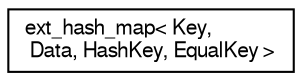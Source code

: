digraph "Graphical Class Hierarchy"
{
  edge [fontname="FreeSans",fontsize="10",labelfontname="FreeSans",labelfontsize="10"];
  node [fontname="FreeSans",fontsize="10",shape=record];
  rankdir="LR";
  Node1 [label="ext_hash_map\< Key,\l Data, HashKey, EqualKey \>",height=0.2,width=0.4,color="black", fillcolor="white", style="filled",URL="$classext__hash__map.html"];
}
